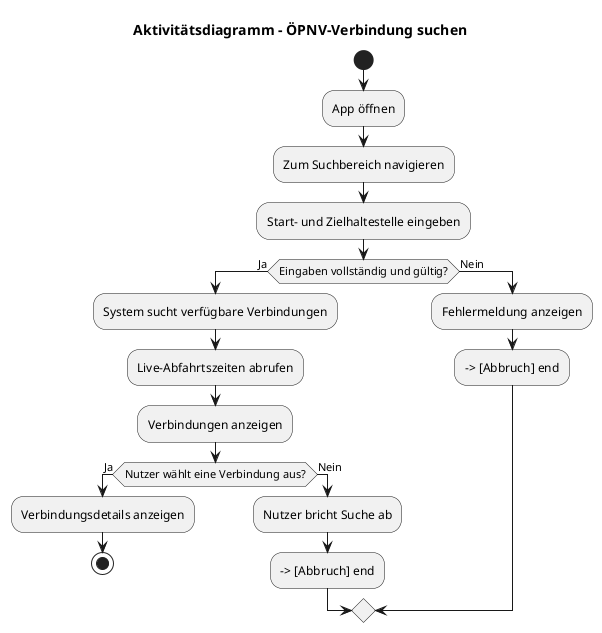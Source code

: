@startuml
title Aktivitätsdiagramm – ÖPNV-Verbindung suchen

start

:App öffnen;
:Zum Suchbereich navigieren;
:Start- und Zielhaltestelle eingeben;

if (Eingaben vollständig und gültig?) then (Ja)
    :System sucht verfügbare Verbindungen;
    :Live-Abfahrtszeiten abrufen;
    :Verbindungen anzeigen;

    if (Nutzer wählt eine Verbindung aus?) then (Ja)
        :Verbindungsdetails anzeigen;
        stop
    else (Nein)
        :Nutzer bricht Suche ab;
        --> [Abbruch] end
    endif

else (Nein)
    :Fehlermeldung anzeigen;
    --> [Abbruch] end
endif

@enduml
